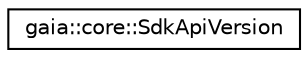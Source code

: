 digraph G
{
  edge [fontname="Helvetica",fontsize="10",labelfontname="Helvetica",labelfontsize="10"];
  node [fontname="Helvetica",fontsize="10",shape=record];
  rankdir=LR;
  Node1 [label="gaia::core::SdkApiVersion",height=0.2,width=0.4,color="black", fillcolor="white", style="filled",URL="$d8/dc3/classgaia_1_1core_1_1_sdk_api_version.html"];
}
